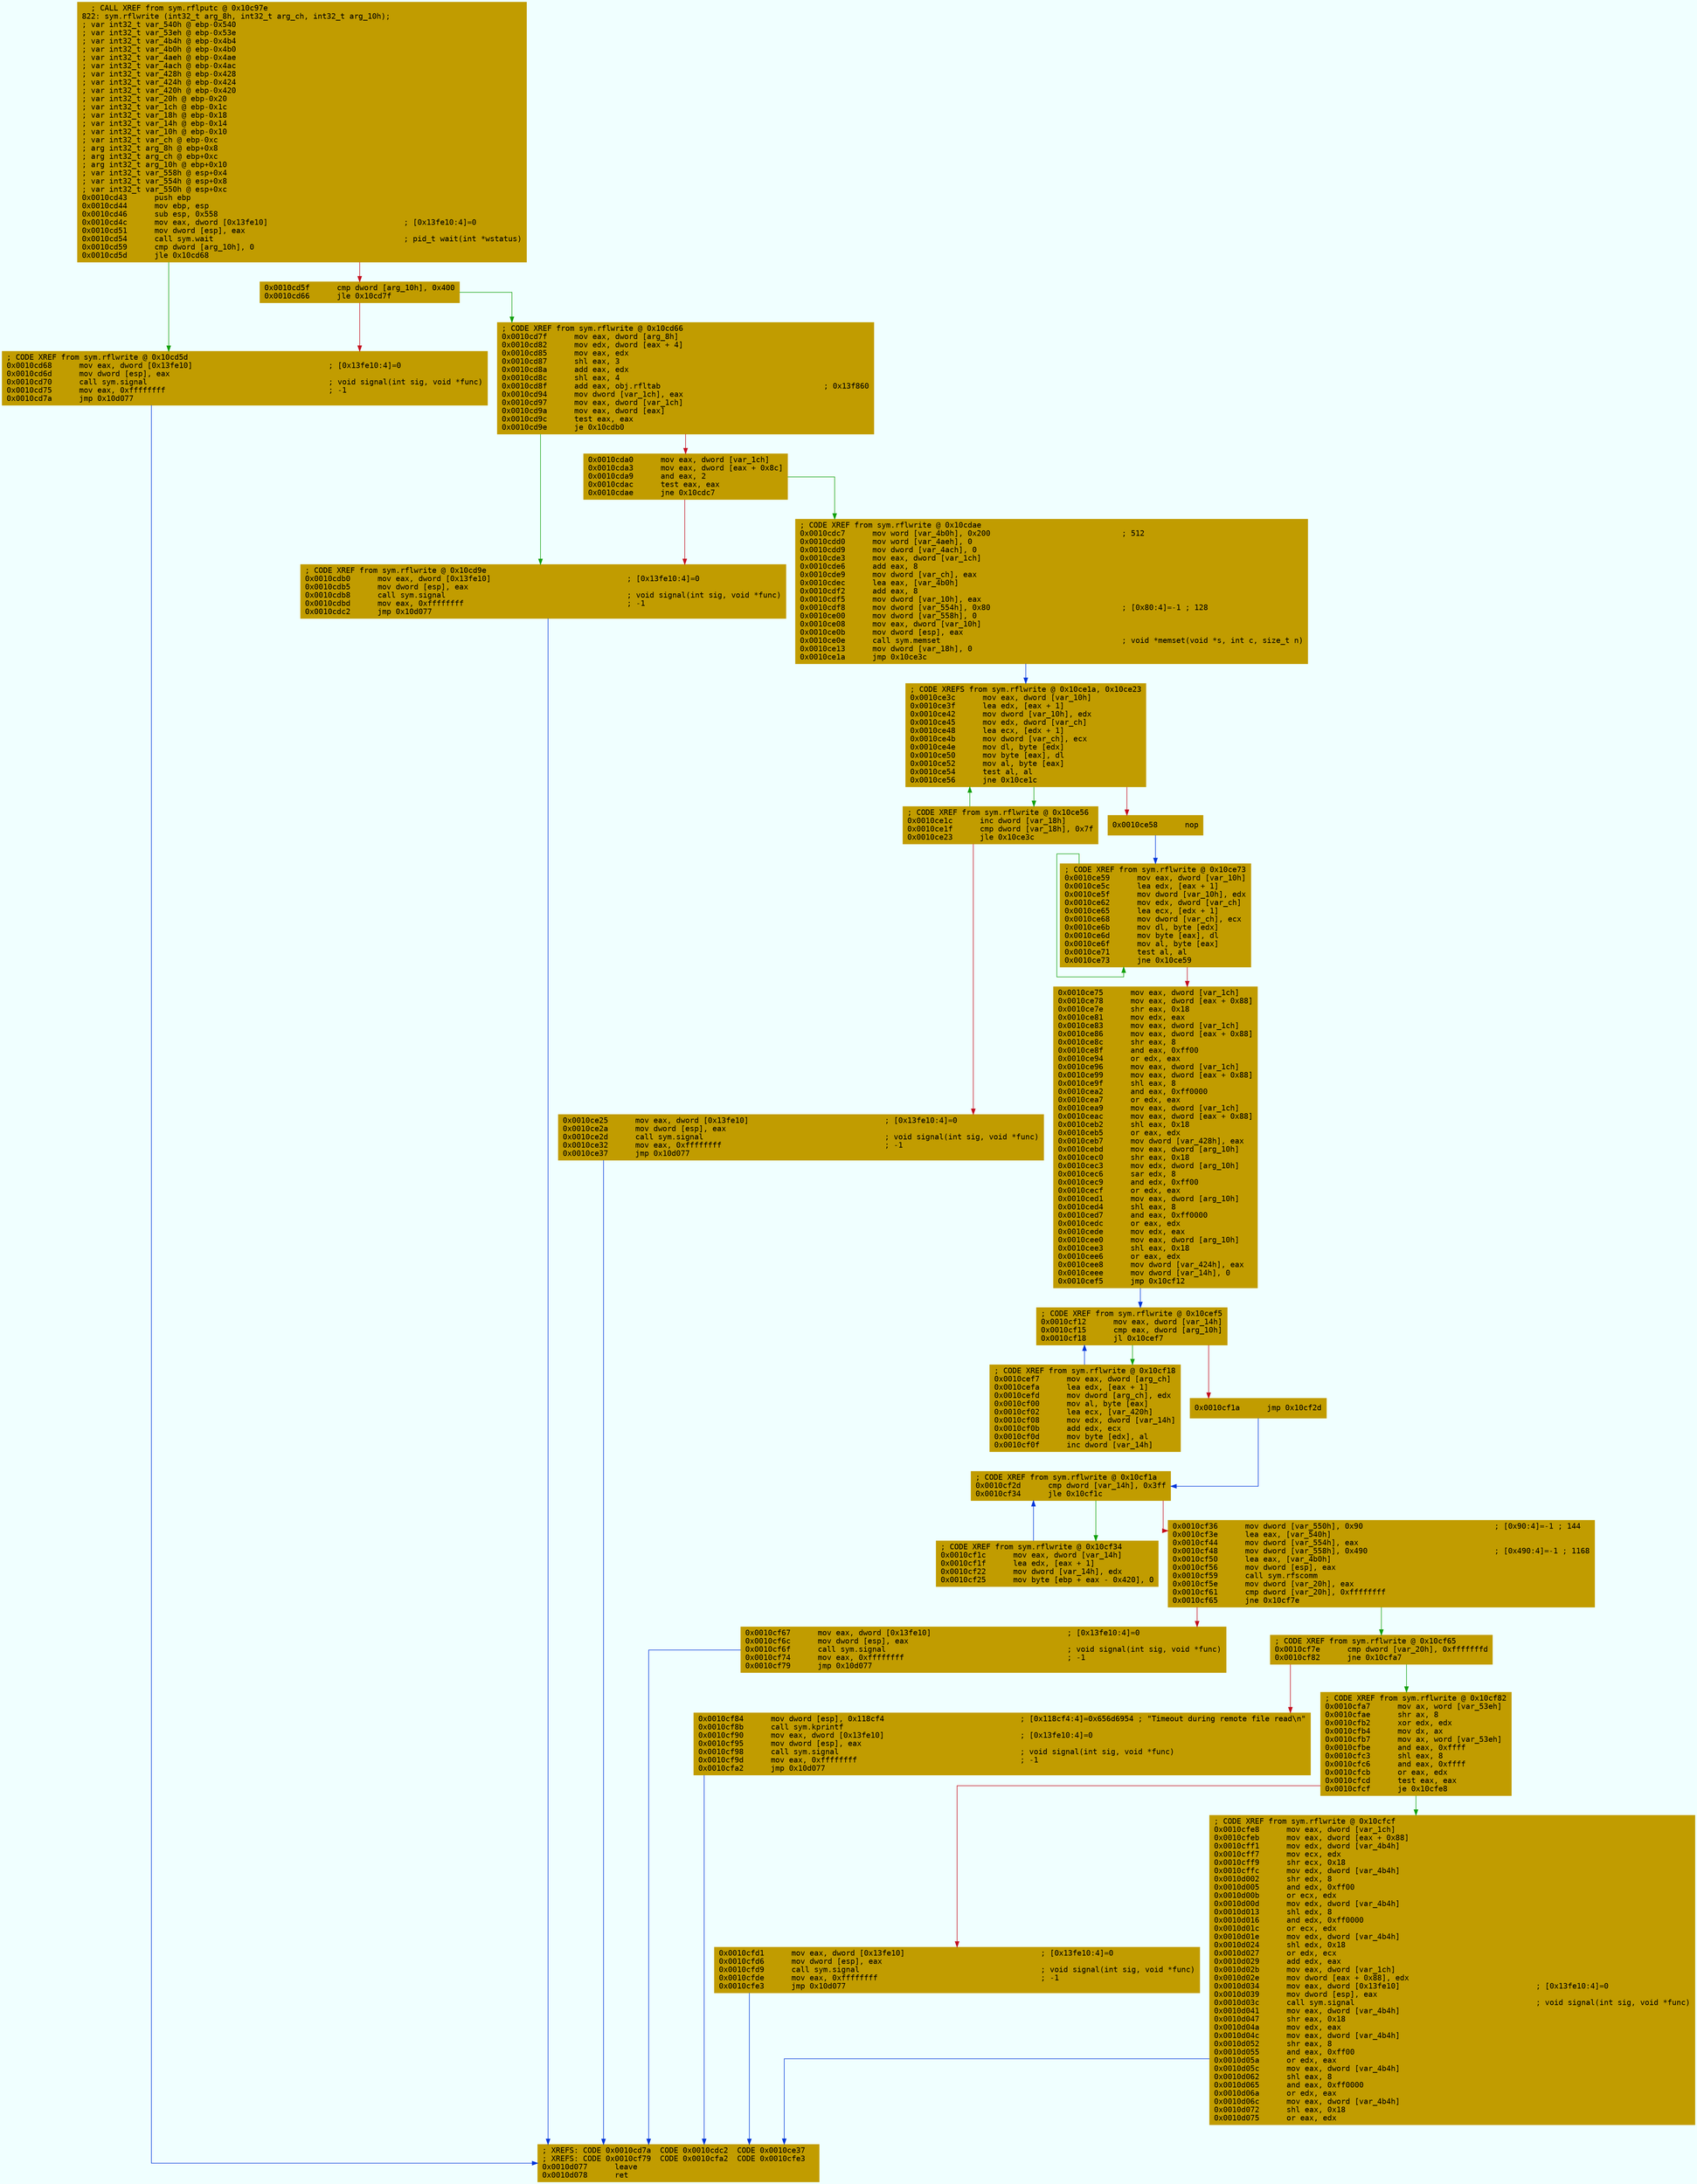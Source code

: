 digraph code {
	graph [bgcolor=azure fontsize=8 fontname="Courier" splines="ortho"];
	node [fillcolor=gray style=filled shape=box];
	edge [arrowhead="normal"];
	"0x0010cd43" [URL="sym.rflwrite/0x0010cd43", fillcolor="#c19c00",color="#c19c00", fontname="Courier",label="  ; CALL XREF from sym.rflputc @ 0x10c97e\l822: sym.rflwrite (int32_t arg_8h, int32_t arg_ch, int32_t arg_10h);\l; var int32_t var_540h @ ebp-0x540\l; var int32_t var_53eh @ ebp-0x53e\l; var int32_t var_4b4h @ ebp-0x4b4\l; var int32_t var_4b0h @ ebp-0x4b0\l; var int32_t var_4aeh @ ebp-0x4ae\l; var int32_t var_4ach @ ebp-0x4ac\l; var int32_t var_428h @ ebp-0x428\l; var int32_t var_424h @ ebp-0x424\l; var int32_t var_420h @ ebp-0x420\l; var int32_t var_20h @ ebp-0x20\l; var int32_t var_1ch @ ebp-0x1c\l; var int32_t var_18h @ ebp-0x18\l; var int32_t var_14h @ ebp-0x14\l; var int32_t var_10h @ ebp-0x10\l; var int32_t var_ch @ ebp-0xc\l; arg int32_t arg_8h @ ebp+0x8\l; arg int32_t arg_ch @ ebp+0xc\l; arg int32_t arg_10h @ ebp+0x10\l; var int32_t var_558h @ esp+0x4\l; var int32_t var_554h @ esp+0x8\l; var int32_t var_550h @ esp+0xc\l0x0010cd43      push ebp\l0x0010cd44      mov ebp, esp\l0x0010cd46      sub esp, 0x558\l0x0010cd4c      mov eax, dword [0x13fe10]                              ; [0x13fe10:4]=0\l0x0010cd51      mov dword [esp], eax\l0x0010cd54      call sym.wait                                          ; pid_t wait(int *wstatus)\l0x0010cd59      cmp dword [arg_10h], 0\l0x0010cd5d      jle 0x10cd68\l"]
	"0x0010cd5f" [URL="sym.rflwrite/0x0010cd5f", fillcolor="#c19c00",color="#c19c00", fontname="Courier",label="0x0010cd5f      cmp dword [arg_10h], 0x400\l0x0010cd66      jle 0x10cd7f\l"]
	"0x0010cd68" [URL="sym.rflwrite/0x0010cd68", fillcolor="#c19c00",color="#c19c00", fontname="Courier",label="; CODE XREF from sym.rflwrite @ 0x10cd5d\l0x0010cd68      mov eax, dword [0x13fe10]                              ; [0x13fe10:4]=0\l0x0010cd6d      mov dword [esp], eax\l0x0010cd70      call sym.signal                                        ; void signal(int sig, void *func)\l0x0010cd75      mov eax, 0xffffffff                                    ; -1\l0x0010cd7a      jmp 0x10d077\l"]
	"0x0010cd7f" [URL="sym.rflwrite/0x0010cd7f", fillcolor="#c19c00",color="#c19c00", fontname="Courier",label="; CODE XREF from sym.rflwrite @ 0x10cd66\l0x0010cd7f      mov eax, dword [arg_8h]\l0x0010cd82      mov edx, dword [eax + 4]\l0x0010cd85      mov eax, edx\l0x0010cd87      shl eax, 3\l0x0010cd8a      add eax, edx\l0x0010cd8c      shl eax, 4\l0x0010cd8f      add eax, obj.rfltab                                    ; 0x13f860\l0x0010cd94      mov dword [var_1ch], eax\l0x0010cd97      mov eax, dword [var_1ch]\l0x0010cd9a      mov eax, dword [eax]\l0x0010cd9c      test eax, eax\l0x0010cd9e      je 0x10cdb0\l"]
	"0x0010cda0" [URL="sym.rflwrite/0x0010cda0", fillcolor="#c19c00",color="#c19c00", fontname="Courier",label="0x0010cda0      mov eax, dword [var_1ch]\l0x0010cda3      mov eax, dword [eax + 0x8c]\l0x0010cda9      and eax, 2\l0x0010cdac      test eax, eax\l0x0010cdae      jne 0x10cdc7\l"]
	"0x0010cdb0" [URL="sym.rflwrite/0x0010cdb0", fillcolor="#c19c00",color="#c19c00", fontname="Courier",label="; CODE XREF from sym.rflwrite @ 0x10cd9e\l0x0010cdb0      mov eax, dword [0x13fe10]                              ; [0x13fe10:4]=0\l0x0010cdb5      mov dword [esp], eax\l0x0010cdb8      call sym.signal                                        ; void signal(int sig, void *func)\l0x0010cdbd      mov eax, 0xffffffff                                    ; -1\l0x0010cdc2      jmp 0x10d077\l"]
	"0x0010cdc7" [URL="sym.rflwrite/0x0010cdc7", fillcolor="#c19c00",color="#c19c00", fontname="Courier",label="; CODE XREF from sym.rflwrite @ 0x10cdae\l0x0010cdc7      mov word [var_4b0h], 0x200                             ; 512\l0x0010cdd0      mov word [var_4aeh], 0\l0x0010cdd9      mov dword [var_4ach], 0\l0x0010cde3      mov eax, dword [var_1ch]\l0x0010cde6      add eax, 8\l0x0010cde9      mov dword [var_ch], eax\l0x0010cdec      lea eax, [var_4b0h]\l0x0010cdf2      add eax, 8\l0x0010cdf5      mov dword [var_10h], eax\l0x0010cdf8      mov dword [var_554h], 0x80                             ; [0x80:4]=-1 ; 128\l0x0010ce00      mov dword [var_558h], 0\l0x0010ce08      mov eax, dword [var_10h]\l0x0010ce0b      mov dword [esp], eax\l0x0010ce0e      call sym.memset                                        ; void *memset(void *s, int c, size_t n)\l0x0010ce13      mov dword [var_18h], 0\l0x0010ce1a      jmp 0x10ce3c\l"]
	"0x0010ce1c" [URL="sym.rflwrite/0x0010ce1c", fillcolor="#c19c00",color="#c19c00", fontname="Courier",label="; CODE XREF from sym.rflwrite @ 0x10ce56\l0x0010ce1c      inc dword [var_18h]\l0x0010ce1f      cmp dword [var_18h], 0x7f\l0x0010ce23      jle 0x10ce3c\l"]
	"0x0010ce25" [URL="sym.rflwrite/0x0010ce25", fillcolor="#c19c00",color="#c19c00", fontname="Courier",label="0x0010ce25      mov eax, dword [0x13fe10]                              ; [0x13fe10:4]=0\l0x0010ce2a      mov dword [esp], eax\l0x0010ce2d      call sym.signal                                        ; void signal(int sig, void *func)\l0x0010ce32      mov eax, 0xffffffff                                    ; -1\l0x0010ce37      jmp 0x10d077\l"]
	"0x0010ce3c" [URL="sym.rflwrite/0x0010ce3c", fillcolor="#c19c00",color="#c19c00", fontname="Courier",label="; CODE XREFS from sym.rflwrite @ 0x10ce1a, 0x10ce23\l0x0010ce3c      mov eax, dword [var_10h]\l0x0010ce3f      lea edx, [eax + 1]\l0x0010ce42      mov dword [var_10h], edx\l0x0010ce45      mov edx, dword [var_ch]\l0x0010ce48      lea ecx, [edx + 1]\l0x0010ce4b      mov dword [var_ch], ecx\l0x0010ce4e      mov dl, byte [edx]\l0x0010ce50      mov byte [eax], dl\l0x0010ce52      mov al, byte [eax]\l0x0010ce54      test al, al\l0x0010ce56      jne 0x10ce1c\l"]
	"0x0010ce58" [URL="sym.rflwrite/0x0010ce58", fillcolor="#c19c00",color="#c19c00", fontname="Courier",label="0x0010ce58      nop\l"]
	"0x0010ce59" [URL="sym.rflwrite/0x0010ce59", fillcolor="#c19c00",color="#c19c00", fontname="Courier",label="; CODE XREF from sym.rflwrite @ 0x10ce73\l0x0010ce59      mov eax, dword [var_10h]\l0x0010ce5c      lea edx, [eax + 1]\l0x0010ce5f      mov dword [var_10h], edx\l0x0010ce62      mov edx, dword [var_ch]\l0x0010ce65      lea ecx, [edx + 1]\l0x0010ce68      mov dword [var_ch], ecx\l0x0010ce6b      mov dl, byte [edx]\l0x0010ce6d      mov byte [eax], dl\l0x0010ce6f      mov al, byte [eax]\l0x0010ce71      test al, al\l0x0010ce73      jne 0x10ce59\l"]
	"0x0010ce75" [URL="sym.rflwrite/0x0010ce75", fillcolor="#c19c00",color="#c19c00", fontname="Courier",label="0x0010ce75      mov eax, dword [var_1ch]\l0x0010ce78      mov eax, dword [eax + 0x88]\l0x0010ce7e      shr eax, 0x18\l0x0010ce81      mov edx, eax\l0x0010ce83      mov eax, dword [var_1ch]\l0x0010ce86      mov eax, dword [eax + 0x88]\l0x0010ce8c      shr eax, 8\l0x0010ce8f      and eax, 0xff00\l0x0010ce94      or edx, eax\l0x0010ce96      mov eax, dword [var_1ch]\l0x0010ce99      mov eax, dword [eax + 0x88]\l0x0010ce9f      shl eax, 8\l0x0010cea2      and eax, 0xff0000\l0x0010cea7      or edx, eax\l0x0010cea9      mov eax, dword [var_1ch]\l0x0010ceac      mov eax, dword [eax + 0x88]\l0x0010ceb2      shl eax, 0x18\l0x0010ceb5      or eax, edx\l0x0010ceb7      mov dword [var_428h], eax\l0x0010cebd      mov eax, dword [arg_10h]\l0x0010cec0      shr eax, 0x18\l0x0010cec3      mov edx, dword [arg_10h]\l0x0010cec6      sar edx, 8\l0x0010cec9      and edx, 0xff00\l0x0010cecf      or edx, eax\l0x0010ced1      mov eax, dword [arg_10h]\l0x0010ced4      shl eax, 8\l0x0010ced7      and eax, 0xff0000\l0x0010cedc      or eax, edx\l0x0010cede      mov edx, eax\l0x0010cee0      mov eax, dword [arg_10h]\l0x0010cee3      shl eax, 0x18\l0x0010cee6      or eax, edx\l0x0010cee8      mov dword [var_424h], eax\l0x0010ceee      mov dword [var_14h], 0\l0x0010cef5      jmp 0x10cf12\l"]
	"0x0010cef7" [URL="sym.rflwrite/0x0010cef7", fillcolor="#c19c00",color="#c19c00", fontname="Courier",label="; CODE XREF from sym.rflwrite @ 0x10cf18\l0x0010cef7      mov eax, dword [arg_ch]\l0x0010cefa      lea edx, [eax + 1]\l0x0010cefd      mov dword [arg_ch], edx\l0x0010cf00      mov al, byte [eax]\l0x0010cf02      lea ecx, [var_420h]\l0x0010cf08      mov edx, dword [var_14h]\l0x0010cf0b      add edx, ecx\l0x0010cf0d      mov byte [edx], al\l0x0010cf0f      inc dword [var_14h]\l"]
	"0x0010cf12" [URL="sym.rflwrite/0x0010cf12", fillcolor="#c19c00",color="#c19c00", fontname="Courier",label="; CODE XREF from sym.rflwrite @ 0x10cef5\l0x0010cf12      mov eax, dword [var_14h]\l0x0010cf15      cmp eax, dword [arg_10h]\l0x0010cf18      jl 0x10cef7\l"]
	"0x0010cf1a" [URL="sym.rflwrite/0x0010cf1a", fillcolor="#c19c00",color="#c19c00", fontname="Courier",label="0x0010cf1a      jmp 0x10cf2d\l"]
	"0x0010cf1c" [URL="sym.rflwrite/0x0010cf1c", fillcolor="#c19c00",color="#c19c00", fontname="Courier",label="; CODE XREF from sym.rflwrite @ 0x10cf34\l0x0010cf1c      mov eax, dword [var_14h]\l0x0010cf1f      lea edx, [eax + 1]\l0x0010cf22      mov dword [var_14h], edx\l0x0010cf25      mov byte [ebp + eax - 0x420], 0\l"]
	"0x0010cf2d" [URL="sym.rflwrite/0x0010cf2d", fillcolor="#c19c00",color="#c19c00", fontname="Courier",label="; CODE XREF from sym.rflwrite @ 0x10cf1a\l0x0010cf2d      cmp dword [var_14h], 0x3ff\l0x0010cf34      jle 0x10cf1c\l"]
	"0x0010cf36" [URL="sym.rflwrite/0x0010cf36", fillcolor="#c19c00",color="#c19c00", fontname="Courier",label="0x0010cf36      mov dword [var_550h], 0x90                             ; [0x90:4]=-1 ; 144\l0x0010cf3e      lea eax, [var_540h]\l0x0010cf44      mov dword [var_554h], eax\l0x0010cf48      mov dword [var_558h], 0x490                            ; [0x490:4]=-1 ; 1168\l0x0010cf50      lea eax, [var_4b0h]\l0x0010cf56      mov dword [esp], eax\l0x0010cf59      call sym.rfscomm\l0x0010cf5e      mov dword [var_20h], eax\l0x0010cf61      cmp dword [var_20h], 0xffffffff\l0x0010cf65      jne 0x10cf7e\l"]
	"0x0010cf67" [URL="sym.rflwrite/0x0010cf67", fillcolor="#c19c00",color="#c19c00", fontname="Courier",label="0x0010cf67      mov eax, dword [0x13fe10]                              ; [0x13fe10:4]=0\l0x0010cf6c      mov dword [esp], eax\l0x0010cf6f      call sym.signal                                        ; void signal(int sig, void *func)\l0x0010cf74      mov eax, 0xffffffff                                    ; -1\l0x0010cf79      jmp 0x10d077\l"]
	"0x0010cf7e" [URL="sym.rflwrite/0x0010cf7e", fillcolor="#c19c00",color="#c19c00", fontname="Courier",label="; CODE XREF from sym.rflwrite @ 0x10cf65\l0x0010cf7e      cmp dword [var_20h], 0xfffffffd\l0x0010cf82      jne 0x10cfa7\l"]
	"0x0010cf84" [URL="sym.rflwrite/0x0010cf84", fillcolor="#c19c00",color="#c19c00", fontname="Courier",label="0x0010cf84      mov dword [esp], 0x118cf4                              ; [0x118cf4:4]=0x656d6954 ; \"Timeout during remote file read\\n\"\l0x0010cf8b      call sym.kprintf\l0x0010cf90      mov eax, dword [0x13fe10]                              ; [0x13fe10:4]=0\l0x0010cf95      mov dword [esp], eax\l0x0010cf98      call sym.signal                                        ; void signal(int sig, void *func)\l0x0010cf9d      mov eax, 0xffffffff                                    ; -1\l0x0010cfa2      jmp 0x10d077\l"]
	"0x0010cfa7" [URL="sym.rflwrite/0x0010cfa7", fillcolor="#c19c00",color="#c19c00", fontname="Courier",label="; CODE XREF from sym.rflwrite @ 0x10cf82\l0x0010cfa7      mov ax, word [var_53eh]\l0x0010cfae      shr ax, 8\l0x0010cfb2      xor edx, edx\l0x0010cfb4      mov dx, ax\l0x0010cfb7      mov ax, word [var_53eh]\l0x0010cfbe      and eax, 0xffff\l0x0010cfc3      shl eax, 8\l0x0010cfc6      and eax, 0xffff\l0x0010cfcb      or eax, edx\l0x0010cfcd      test eax, eax\l0x0010cfcf      je 0x10cfe8\l"]
	"0x0010cfd1" [URL="sym.rflwrite/0x0010cfd1", fillcolor="#c19c00",color="#c19c00", fontname="Courier",label="0x0010cfd1      mov eax, dword [0x13fe10]                              ; [0x13fe10:4]=0\l0x0010cfd6      mov dword [esp], eax\l0x0010cfd9      call sym.signal                                        ; void signal(int sig, void *func)\l0x0010cfde      mov eax, 0xffffffff                                    ; -1\l0x0010cfe3      jmp 0x10d077\l"]
	"0x0010cfe8" [URL="sym.rflwrite/0x0010cfe8", fillcolor="#c19c00",color="#c19c00", fontname="Courier",label="; CODE XREF from sym.rflwrite @ 0x10cfcf\l0x0010cfe8      mov eax, dword [var_1ch]\l0x0010cfeb      mov eax, dword [eax + 0x88]\l0x0010cff1      mov edx, dword [var_4b4h]\l0x0010cff7      mov ecx, edx\l0x0010cff9      shr ecx, 0x18\l0x0010cffc      mov edx, dword [var_4b4h]\l0x0010d002      shr edx, 8\l0x0010d005      and edx, 0xff00\l0x0010d00b      or ecx, edx\l0x0010d00d      mov edx, dword [var_4b4h]\l0x0010d013      shl edx, 8\l0x0010d016      and edx, 0xff0000\l0x0010d01c      or ecx, edx\l0x0010d01e      mov edx, dword [var_4b4h]\l0x0010d024      shl edx, 0x18\l0x0010d027      or edx, ecx\l0x0010d029      add edx, eax\l0x0010d02b      mov eax, dword [var_1ch]\l0x0010d02e      mov dword [eax + 0x88], edx\l0x0010d034      mov eax, dword [0x13fe10]                              ; [0x13fe10:4]=0\l0x0010d039      mov dword [esp], eax\l0x0010d03c      call sym.signal                                        ; void signal(int sig, void *func)\l0x0010d041      mov eax, dword [var_4b4h]\l0x0010d047      shr eax, 0x18\l0x0010d04a      mov edx, eax\l0x0010d04c      mov eax, dword [var_4b4h]\l0x0010d052      shr eax, 8\l0x0010d055      and eax, 0xff00\l0x0010d05a      or edx, eax\l0x0010d05c      mov eax, dword [var_4b4h]\l0x0010d062      shl eax, 8\l0x0010d065      and eax, 0xff0000\l0x0010d06a      or edx, eax\l0x0010d06c      mov eax, dword [var_4b4h]\l0x0010d072      shl eax, 0x18\l0x0010d075      or eax, edx\l"]
	"0x0010d077" [URL="sym.rflwrite/0x0010d077", fillcolor="#c19c00",color="#c19c00", fontname="Courier",label="; XREFS: CODE 0x0010cd7a  CODE 0x0010cdc2  CODE 0x0010ce37  \l; XREFS: CODE 0x0010cf79  CODE 0x0010cfa2  CODE 0x0010cfe3  \l0x0010d077      leave\l0x0010d078      ret\l"]
        "0x0010cd43" -> "0x0010cd68" [color="#13a10e"];
        "0x0010cd43" -> "0x0010cd5f" [color="#c50f1f"];
        "0x0010cd5f" -> "0x0010cd7f" [color="#13a10e"];
        "0x0010cd5f" -> "0x0010cd68" [color="#c50f1f"];
        "0x0010cd68" -> "0x0010d077" [color="#0037da"];
        "0x0010cd7f" -> "0x0010cdb0" [color="#13a10e"];
        "0x0010cd7f" -> "0x0010cda0" [color="#c50f1f"];
        "0x0010cda0" -> "0x0010cdc7" [color="#13a10e"];
        "0x0010cda0" -> "0x0010cdb0" [color="#c50f1f"];
        "0x0010cdb0" -> "0x0010d077" [color="#0037da"];
        "0x0010cdc7" -> "0x0010ce3c" [color="#0037da"];
        "0x0010ce1c" -> "0x0010ce3c" [color="#13a10e"];
        "0x0010ce1c" -> "0x0010ce25" [color="#c50f1f"];
        "0x0010ce25" -> "0x0010d077" [color="#0037da"];
        "0x0010ce3c" -> "0x0010ce1c" [color="#13a10e"];
        "0x0010ce3c" -> "0x0010ce58" [color="#c50f1f"];
        "0x0010ce58" -> "0x0010ce59" [color="#0037da"];
        "0x0010ce59" -> "0x0010ce59" [color="#13a10e"];
        "0x0010ce59" -> "0x0010ce75" [color="#c50f1f"];
        "0x0010ce75" -> "0x0010cf12" [color="#0037da"];
        "0x0010cef7" -> "0x0010cf12" [color="#0037da"];
        "0x0010cf12" -> "0x0010cef7" [color="#13a10e"];
        "0x0010cf12" -> "0x0010cf1a" [color="#c50f1f"];
        "0x0010cf1a" -> "0x0010cf2d" [color="#0037da"];
        "0x0010cf1c" -> "0x0010cf2d" [color="#0037da"];
        "0x0010cf2d" -> "0x0010cf1c" [color="#13a10e"];
        "0x0010cf2d" -> "0x0010cf36" [color="#c50f1f"];
        "0x0010cf36" -> "0x0010cf7e" [color="#13a10e"];
        "0x0010cf36" -> "0x0010cf67" [color="#c50f1f"];
        "0x0010cf67" -> "0x0010d077" [color="#0037da"];
        "0x0010cf7e" -> "0x0010cfa7" [color="#13a10e"];
        "0x0010cf7e" -> "0x0010cf84" [color="#c50f1f"];
        "0x0010cf84" -> "0x0010d077" [color="#0037da"];
        "0x0010cfa7" -> "0x0010cfe8" [color="#13a10e"];
        "0x0010cfa7" -> "0x0010cfd1" [color="#c50f1f"];
        "0x0010cfd1" -> "0x0010d077" [color="#0037da"];
        "0x0010cfe8" -> "0x0010d077" [color="#0037da"];
}

